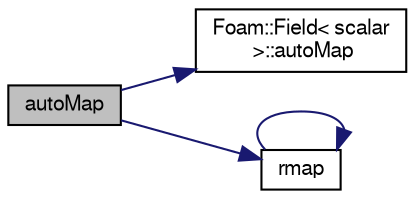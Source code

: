 digraph "autoMap"
{
  bgcolor="transparent";
  edge [fontname="FreeSans",fontsize="10",labelfontname="FreeSans",labelfontsize="10"];
  node [fontname="FreeSans",fontsize="10",shape=record];
  rankdir="LR";
  Node92 [label="autoMap",height=0.2,width=0.4,color="black", fillcolor="grey75", style="filled", fontcolor="black"];
  Node92 -> Node93 [color="midnightblue",fontsize="10",style="solid",fontname="FreeSans"];
  Node93 [label="Foam::Field\< scalar\l \>::autoMap",height=0.2,width=0.4,color="black",URL="$a26466.html#ad0217d852e72a5f1434582bed9e52a43",tooltip="Map from self. "];
  Node92 -> Node94 [color="midnightblue",fontsize="10",style="solid",fontname="FreeSans"];
  Node94 [label="rmap",height=0.2,width=0.4,color="black",URL="$a31094.html#a713277715ccc0a5ef466b0516d44731f",tooltip="Reverse map the given fvPatchField onto this fvPatchField. "];
  Node94 -> Node94 [color="midnightblue",fontsize="10",style="solid",fontname="FreeSans"];
}
